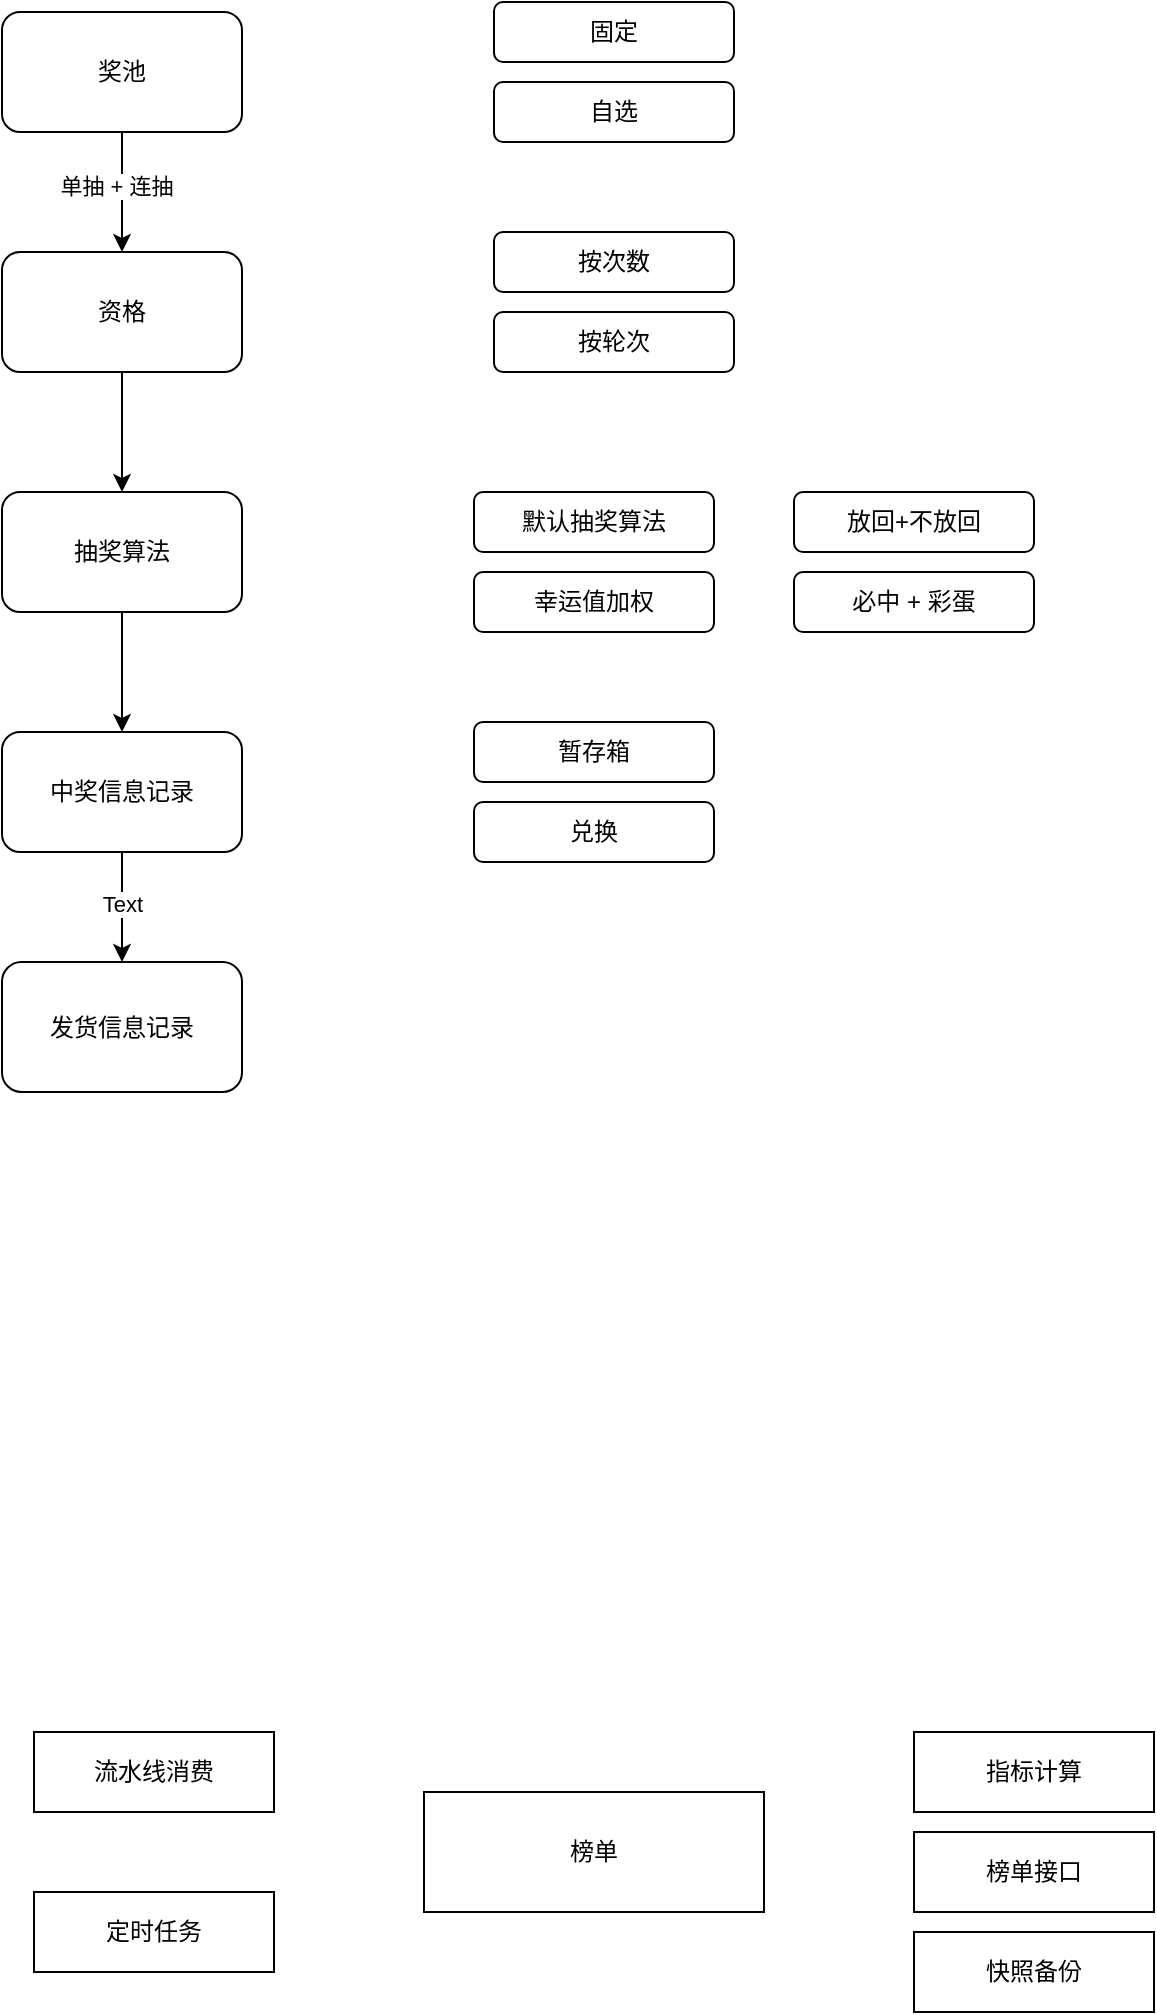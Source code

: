 <mxfile version="21.6.9" type="github">
  <diagram name="第 1 页" id="smDExXXWGO2CVDW4qLr4">
    <mxGraphModel dx="1434" dy="790" grid="1" gridSize="10" guides="1" tooltips="1" connect="1" arrows="1" fold="1" page="1" pageScale="1" pageWidth="827" pageHeight="1169" math="0" shadow="0">
      <root>
        <mxCell id="0" />
        <mxCell id="1" parent="0" />
        <mxCell id="8L-SblneVZm5bputKoWp-19" style="edgeStyle=orthogonalEdgeStyle;rounded=0;orthogonalLoop=1;jettySize=auto;html=1;exitX=0.5;exitY=1;exitDx=0;exitDy=0;" parent="1" source="8L-SblneVZm5bputKoWp-1" target="8L-SblneVZm5bputKoWp-6" edge="1">
          <mxGeometry relative="1" as="geometry" />
        </mxCell>
        <mxCell id="8L-SblneVZm5bputKoWp-24" value="单抽 + 连抽" style="edgeLabel;html=1;align=center;verticalAlign=middle;resizable=0;points=[];" parent="8L-SblneVZm5bputKoWp-19" vertex="1" connectable="0">
          <mxGeometry x="-0.1" y="-3" relative="1" as="geometry">
            <mxPoint as="offset" />
          </mxGeometry>
        </mxCell>
        <mxCell id="8L-SblneVZm5bputKoWp-1" value="奖池" style="rounded=1;whiteSpace=wrap;html=1;" parent="1" vertex="1">
          <mxGeometry x="354" y="80" width="120" height="60" as="geometry" />
        </mxCell>
        <mxCell id="8L-SblneVZm5bputKoWp-5" style="edgeStyle=orthogonalEdgeStyle;rounded=0;orthogonalLoop=1;jettySize=auto;html=1;exitX=0.5;exitY=1;exitDx=0;exitDy=0;" parent="1" source="8L-SblneVZm5bputKoWp-2" target="8L-SblneVZm5bputKoWp-3" edge="1">
          <mxGeometry relative="1" as="geometry" />
        </mxCell>
        <mxCell id="8L-SblneVZm5bputKoWp-2" value="抽奖算法" style="rounded=1;whiteSpace=wrap;html=1;" parent="1" vertex="1">
          <mxGeometry x="354" y="320" width="120" height="60" as="geometry" />
        </mxCell>
        <mxCell id="8L-SblneVZm5bputKoWp-10" style="edgeStyle=orthogonalEdgeStyle;rounded=0;orthogonalLoop=1;jettySize=auto;html=1;exitX=0.5;exitY=1;exitDx=0;exitDy=0;" parent="1" source="8L-SblneVZm5bputKoWp-3" target="8L-SblneVZm5bputKoWp-9" edge="1">
          <mxGeometry relative="1" as="geometry" />
        </mxCell>
        <mxCell id="8L-SblneVZm5bputKoWp-23" value="Text" style="edgeLabel;html=1;align=center;verticalAlign=middle;resizable=0;points=[];" parent="8L-SblneVZm5bputKoWp-10" vertex="1" connectable="0">
          <mxGeometry x="-0.054" relative="1" as="geometry">
            <mxPoint as="offset" />
          </mxGeometry>
        </mxCell>
        <mxCell id="8L-SblneVZm5bputKoWp-3" value="中奖信息记录" style="rounded=1;whiteSpace=wrap;html=1;" parent="1" vertex="1">
          <mxGeometry x="354" y="440" width="120" height="60" as="geometry" />
        </mxCell>
        <mxCell id="8L-SblneVZm5bputKoWp-20" style="edgeStyle=orthogonalEdgeStyle;rounded=0;orthogonalLoop=1;jettySize=auto;html=1;exitX=0.5;exitY=1;exitDx=0;exitDy=0;" parent="1" source="8L-SblneVZm5bputKoWp-6" target="8L-SblneVZm5bputKoWp-2" edge="1">
          <mxGeometry relative="1" as="geometry" />
        </mxCell>
        <mxCell id="8L-SblneVZm5bputKoWp-6" value="资格" style="rounded=1;whiteSpace=wrap;html=1;" parent="1" vertex="1">
          <mxGeometry x="354" y="200" width="120" height="60" as="geometry" />
        </mxCell>
        <mxCell id="8L-SblneVZm5bputKoWp-8" value="幸运值加权" style="rounded=1;whiteSpace=wrap;html=1;" parent="1" vertex="1">
          <mxGeometry x="590" y="360" width="120" height="30" as="geometry" />
        </mxCell>
        <mxCell id="8L-SblneVZm5bputKoWp-9" value="发货信息记录" style="rounded=1;whiteSpace=wrap;html=1;" parent="1" vertex="1">
          <mxGeometry x="354" y="555" width="120" height="65" as="geometry" />
        </mxCell>
        <mxCell id="8L-SblneVZm5bputKoWp-12" value="默认抽奖算法" style="rounded=1;whiteSpace=wrap;html=1;" parent="1" vertex="1">
          <mxGeometry x="590" y="320" width="120" height="30" as="geometry" />
        </mxCell>
        <mxCell id="8L-SblneVZm5bputKoWp-14" value="固定" style="rounded=1;whiteSpace=wrap;html=1;" parent="1" vertex="1">
          <mxGeometry x="600" y="75" width="120" height="30" as="geometry" />
        </mxCell>
        <mxCell id="8L-SblneVZm5bputKoWp-15" value="自选" style="rounded=1;whiteSpace=wrap;html=1;" parent="1" vertex="1">
          <mxGeometry x="600" y="115" width="120" height="30" as="geometry" />
        </mxCell>
        <mxCell id="8L-SblneVZm5bputKoWp-17" value="放回+不放回" style="rounded=1;whiteSpace=wrap;html=1;" parent="1" vertex="1">
          <mxGeometry x="750" y="320" width="120" height="30" as="geometry" />
        </mxCell>
        <mxCell id="8L-SblneVZm5bputKoWp-18" value="必中 + 彩蛋" style="rounded=1;whiteSpace=wrap;html=1;" parent="1" vertex="1">
          <mxGeometry x="750" y="360" width="120" height="30" as="geometry" />
        </mxCell>
        <mxCell id="8L-SblneVZm5bputKoWp-21" value="按次数" style="rounded=1;whiteSpace=wrap;html=1;" parent="1" vertex="1">
          <mxGeometry x="600" y="190" width="120" height="30" as="geometry" />
        </mxCell>
        <mxCell id="8L-SblneVZm5bputKoWp-22" value="按轮次" style="rounded=1;whiteSpace=wrap;html=1;" parent="1" vertex="1">
          <mxGeometry x="600" y="230" width="120" height="30" as="geometry" />
        </mxCell>
        <mxCell id="8L-SblneVZm5bputKoWp-26" value="兑换" style="rounded=1;whiteSpace=wrap;html=1;" parent="1" vertex="1">
          <mxGeometry x="590" y="475" width="120" height="30" as="geometry" />
        </mxCell>
        <mxCell id="8L-SblneVZm5bputKoWp-27" value="暂存箱" style="rounded=1;whiteSpace=wrap;html=1;" parent="1" vertex="1">
          <mxGeometry x="590" y="435" width="120" height="30" as="geometry" />
        </mxCell>
        <mxCell id="dWW4C1Km72qKJxNwkvUH-1" value="流水线消费" style="rounded=0;whiteSpace=wrap;html=1;" vertex="1" parent="1">
          <mxGeometry x="370" y="940" width="120" height="40" as="geometry" />
        </mxCell>
        <mxCell id="dWW4C1Km72qKJxNwkvUH-2" value="定时任务" style="rounded=0;whiteSpace=wrap;html=1;" vertex="1" parent="1">
          <mxGeometry x="370" y="1020" width="120" height="40" as="geometry" />
        </mxCell>
        <mxCell id="dWW4C1Km72qKJxNwkvUH-3" value="榜单" style="rounded=0;whiteSpace=wrap;html=1;" vertex="1" parent="1">
          <mxGeometry x="565" y="970" width="170" height="60" as="geometry" />
        </mxCell>
        <mxCell id="dWW4C1Km72qKJxNwkvUH-5" value="指标计算" style="rounded=0;whiteSpace=wrap;html=1;" vertex="1" parent="1">
          <mxGeometry x="810" y="940" width="120" height="40" as="geometry" />
        </mxCell>
        <mxCell id="dWW4C1Km72qKJxNwkvUH-6" value="榜单接口" style="rounded=0;whiteSpace=wrap;html=1;" vertex="1" parent="1">
          <mxGeometry x="810" y="990" width="120" height="40" as="geometry" />
        </mxCell>
        <mxCell id="dWW4C1Km72qKJxNwkvUH-7" value="快照备份" style="rounded=0;whiteSpace=wrap;html=1;" vertex="1" parent="1">
          <mxGeometry x="810" y="1040" width="120" height="40" as="geometry" />
        </mxCell>
      </root>
    </mxGraphModel>
  </diagram>
</mxfile>

